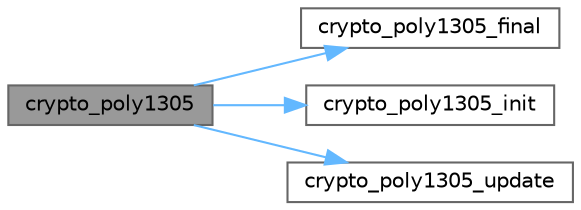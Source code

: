 digraph "crypto_poly1305"
{
 // LATEX_PDF_SIZE
  bgcolor="transparent";
  edge [fontname=Helvetica,fontsize=10,labelfontname=Helvetica,labelfontsize=10];
  node [fontname=Helvetica,fontsize=10,shape=box,height=0.2,width=0.4];
  rankdir="LR";
  Node1 [id="Node000001",label="crypto_poly1305",height=0.2,width=0.4,color="gray40", fillcolor="grey60", style="filled", fontcolor="black",tooltip=" "];
  Node1 -> Node2 [id="edge1_Node000001_Node000002",color="steelblue1",style="solid",tooltip=" "];
  Node2 [id="Node000002",label="crypto_poly1305_final",height=0.2,width=0.4,color="grey40", fillcolor="white", style="filled",URL="$monocypher_8c.html#a0b8a2c612432d7d5dc41280f4c92a01e",tooltip=" "];
  Node1 -> Node3 [id="edge2_Node000001_Node000003",color="steelblue1",style="solid",tooltip=" "];
  Node3 [id="Node000003",label="crypto_poly1305_init",height=0.2,width=0.4,color="grey40", fillcolor="white", style="filled",URL="$monocypher_8c.html#ac77e5874b8d8a807cfd51d1c65700b75",tooltip=" "];
  Node1 -> Node4 [id="edge3_Node000001_Node000004",color="steelblue1",style="solid",tooltip=" "];
  Node4 [id="Node000004",label="crypto_poly1305_update",height=0.2,width=0.4,color="grey40", fillcolor="white", style="filled",URL="$monocypher_8c.html#add8d1b0ddda7526387dcca0ef0d6a712",tooltip=" "];
}
